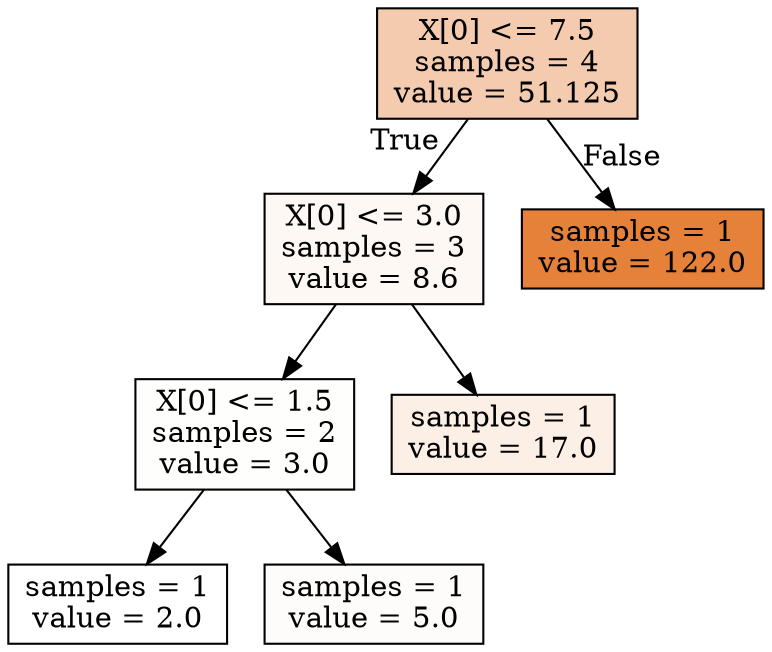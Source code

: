 digraph Tree {
node [shape=box, style="filled", color="black"] ;
0 [label="X[0] <= 7.5\nsamples = 4\nvalue = 51.125", fillcolor="#e5813968"] ;
1 [label="X[0] <= 3.0\nsamples = 3\nvalue = 8.6", fillcolor="#e581390e"] ;
0 -> 1 [labeldistance=2.5, labelangle=45, headlabel="True"] ;
2 [label="X[0] <= 1.5\nsamples = 2\nvalue = 3.0", fillcolor="#e5813902"] ;
1 -> 2 ;
3 [label="samples = 1\nvalue = 2.0", fillcolor="#e5813900"] ;
2 -> 3 ;
4 [label="samples = 1\nvalue = 5.0", fillcolor="#e5813906"] ;
2 -> 4 ;
5 [label="samples = 1\nvalue = 17.0", fillcolor="#e5813920"] ;
1 -> 5 ;
6 [label="samples = 1\nvalue = 122.0", fillcolor="#e58139ff"] ;
0 -> 6 [labeldistance=2.5, labelangle=-45, headlabel="False"] ;
}